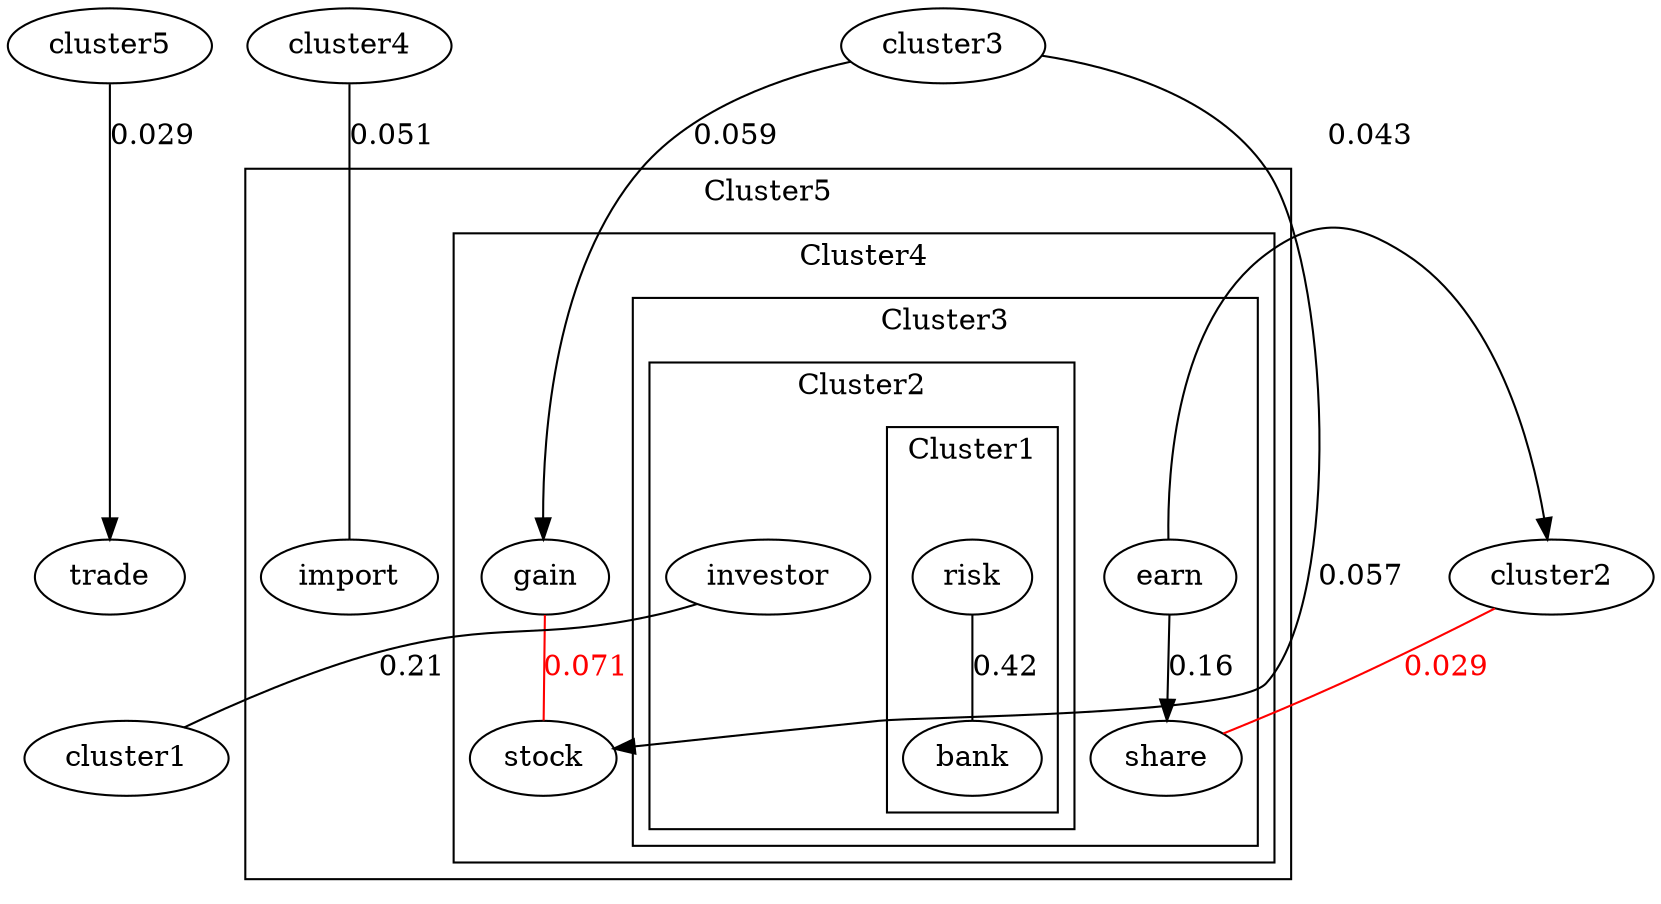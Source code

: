 graph G {
graph [shape="ellipse"];
trade
subgraph cluster5 {
import
subgraph cluster4 {
gain
stock
subgraph cluster3 {
earn
earn -- share [label=0.16,dir=forward];
subgraph cluster2 {
investor
subgraph cluster1 {
risk -- bank [label=0.42];
label=Cluster1
}
label=Cluster2
}
label=Cluster3
}
label=Cluster4
}
label=Cluster5
}
cluster4 -- import [label=0.051];
cluster3 -- gain [label=0.059,dir=forward];
cluster3 -- stock [label=0.057,dir=forward];
earn -- cluster2 [label=0.043,dir=forward];
investor -- cluster1 [label=0.21];
cluster5 -- trade [label=0.029,dir=forward];
cluster2--share[label=0.029,color=red,fontcolor=red];
gain--stock[label=0.071,color=red,fontcolor=red];
}
